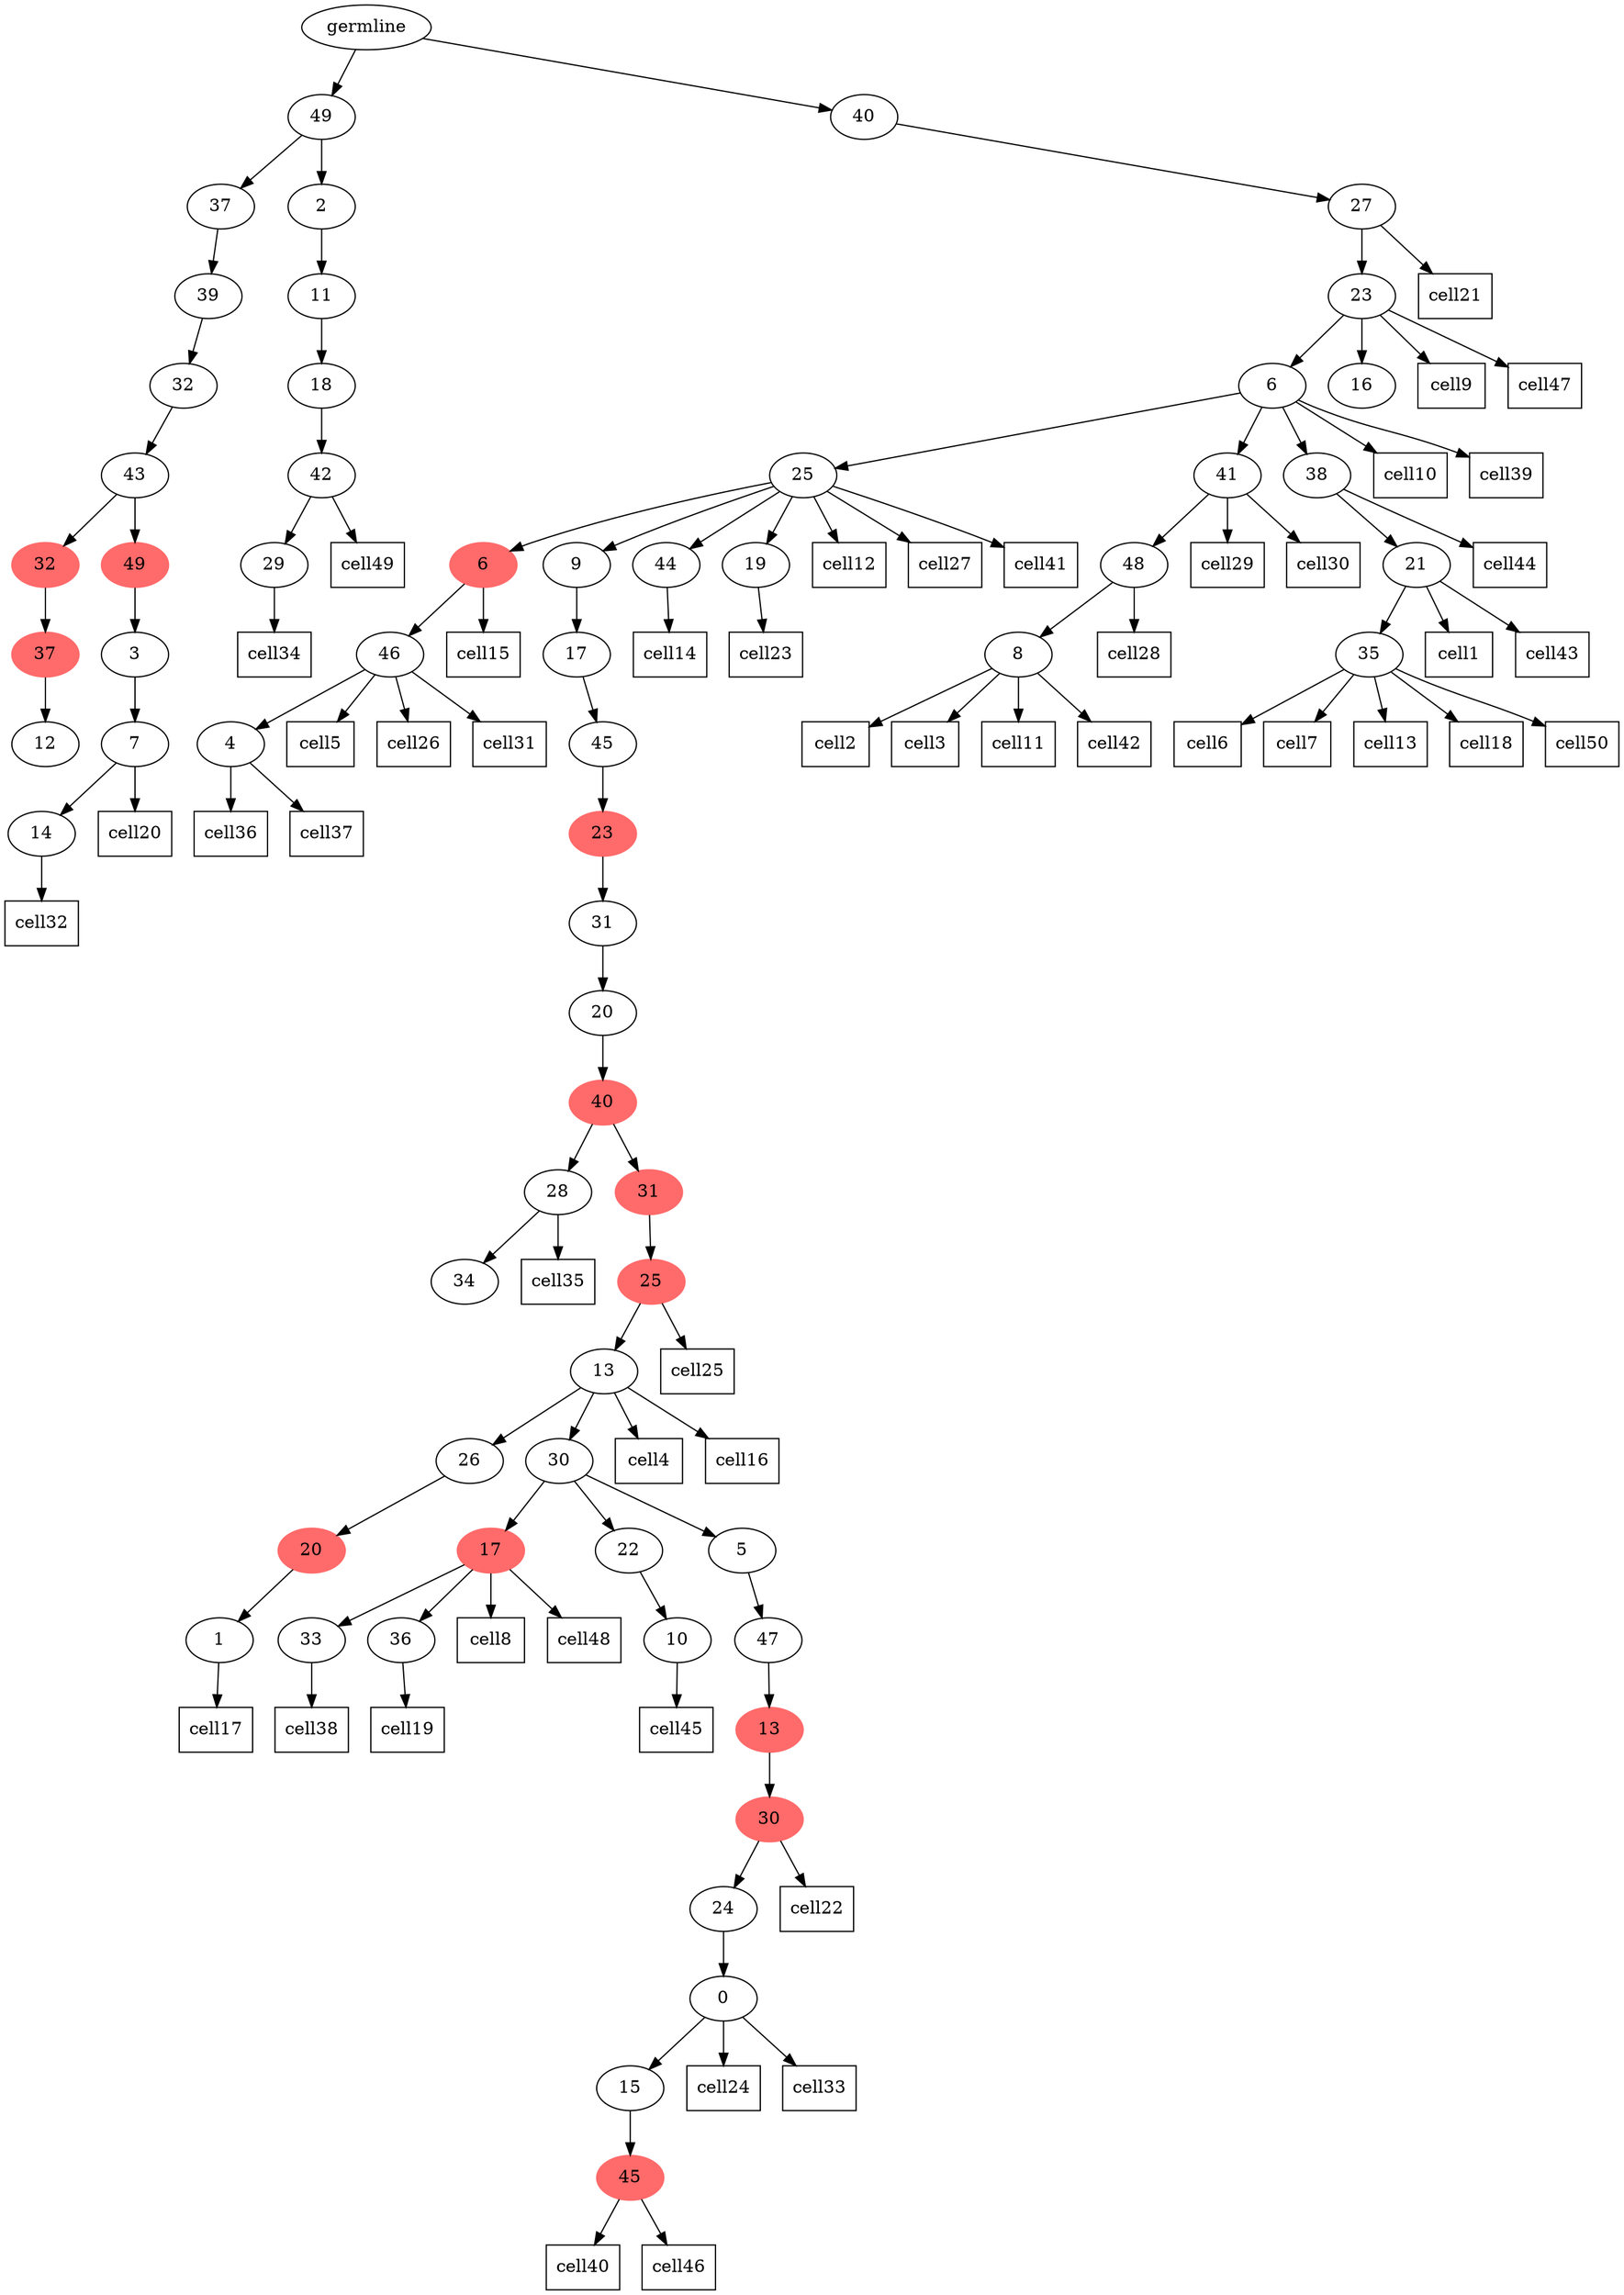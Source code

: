 digraph g {
	"62" -> "63";
	"63" [label="12"];
	"61" -> "62";
	"62" [color=indianred1, style=filled, label="37"];
	"59" -> "60";
	"60" [label="14"];
	"58" -> "59";
	"59" [label="7"];
	"57" -> "58";
	"58" [label="3"];
	"56" -> "57";
	"57" [color=indianred1, style=filled, label="49"];
	"56" -> "61";
	"61" [color=indianred1, style=filled, label="32"];
	"55" -> "56";
	"56" [label="43"];
	"54" -> "55";
	"55" [label="32"];
	"53" -> "54";
	"54" [label="39"];
	"51" -> "52";
	"52" [label="29"];
	"50" -> "51";
	"51" [label="42"];
	"49" -> "50";
	"50" [label="18"];
	"48" -> "49";
	"49" [label="11"];
	"47" -> "48";
	"48" [label="2"];
	"47" -> "53";
	"53" [label="37"];
	"43" -> "44";
	"44" [label="4"];
	"42" -> "43";
	"43" [label="46"];
	"39" -> "40";
	"40" [label="34"];
	"37" -> "38";
	"38" [label="1"];
	"36" -> "37";
	"37" [color=indianred1, style=filled, label="20"];
	"33" -> "34";
	"34" [label="33"];
	"33" -> "35";
	"35" [label="36"];
	"31" -> "32";
	"32" [label="10"];
	"29" -> "30";
	"30" [color=indianred1, style=filled, label="45"];
	"28" -> "29";
	"29" [label="15"];
	"27" -> "28";
	"28" [label="0"];
	"26" -> "27";
	"27" [label="24"];
	"25" -> "26";
	"26" [color=indianred1, style=filled, label="30"];
	"24" -> "25";
	"25" [color=indianred1, style=filled, label="13"];
	"23" -> "24";
	"24" [label="47"];
	"22" -> "23";
	"23" [label="5"];
	"22" -> "31";
	"31" [label="22"];
	"22" -> "33";
	"33" [color=indianred1, style=filled, label="17"];
	"21" -> "22";
	"22" [label="30"];
	"21" -> "36";
	"36" [label="26"];
	"20" -> "21";
	"21" [label="13"];
	"19" -> "20";
	"20" [color=indianred1, style=filled, label="25"];
	"18" -> "19";
	"19" [color=indianred1, style=filled, label="31"];
	"18" -> "39";
	"39" [label="28"];
	"17" -> "18";
	"18" [color=indianred1, style=filled, label="40"];
	"16" -> "17";
	"17" [label="20"];
	"15" -> "16";
	"16" [label="31"];
	"14" -> "15";
	"15" [color=indianred1, style=filled, label="23"];
	"13" -> "14";
	"14" [label="45"];
	"12" -> "13";
	"13" [label="17"];
	"11" -> "12";
	"12" [label="9"];
	"11" -> "41";
	"41" [label="44"];
	"11" -> "42";
	"42" [color=indianred1, style=filled, label="6"];
	"11" -> "45";
	"45" [label="19"];
	"9" -> "10";
	"10" [label="8"];
	"8" -> "9";
	"9" [label="48"];
	"6" -> "7";
	"7" [label="35"];
	"5" -> "6";
	"6" [label="21"];
	"4" -> "5";
	"5" [label="38"];
	"4" -> "8";
	"8" [label="41"];
	"4" -> "11";
	"11" [label="25"];
	"3" -> "4";
	"4" [label="6"];
	"3" -> "46";
	"46" [label="16"];
	"2" -> "3";
	"3" [label="23"];
	"1" -> "2";
	"2" [label="27"];
	"0" -> "1";
	"1" [label="40"];
	"0" -> "47";
	"47" [label="49"];
	"0" [label="germline"];
	"6" -> cell1;
	cell1 [shape=box]
	"10" -> cell2;
	cell2 [shape=box]
	"10" -> cell3;
	cell3 [shape=box]
	"21" -> cell4;
	cell4 [shape=box]
	"43" -> cell5;
	cell5 [shape=box]
	"7" -> cell6;
	cell6 [shape=box]
	"7" -> cell7;
	cell7 [shape=box]
	"33" -> cell8;
	cell8 [shape=box]
	"3" -> cell9;
	cell9 [shape=box]
	"4" -> cell10;
	cell10 [shape=box]
	"10" -> cell11;
	cell11 [shape=box]
	"11" -> cell12;
	cell12 [shape=box]
	"7" -> cell13;
	cell13 [shape=box]
	"41" -> cell14;
	cell14 [shape=box]
	"42" -> cell15;
	cell15 [shape=box]
	"21" -> cell16;
	cell16 [shape=box]
	"38" -> cell17;
	cell17 [shape=box]
	"7" -> cell18;
	cell18 [shape=box]
	"35" -> cell19;
	cell19 [shape=box]
	"59" -> cell20;
	cell20 [shape=box]
	"2" -> cell21;
	cell21 [shape=box]
	"26" -> cell22;
	cell22 [shape=box]
	"45" -> cell23;
	cell23 [shape=box]
	"28" -> cell24;
	cell24 [shape=box]
	"20" -> cell25;
	cell25 [shape=box]
	"43" -> cell26;
	cell26 [shape=box]
	"11" -> cell27;
	cell27 [shape=box]
	"9" -> cell28;
	cell28 [shape=box]
	"8" -> cell29;
	cell29 [shape=box]
	"8" -> cell30;
	cell30 [shape=box]
	"43" -> cell31;
	cell31 [shape=box]
	"60" -> cell32;
	cell32 [shape=box]
	"28" -> cell33;
	cell33 [shape=box]
	"52" -> cell34;
	cell34 [shape=box]
	"39" -> cell35;
	cell35 [shape=box]
	"44" -> cell36;
	cell36 [shape=box]
	"44" -> cell37;
	cell37 [shape=box]
	"34" -> cell38;
	cell38 [shape=box]
	"4" -> cell39;
	cell39 [shape=box]
	"30" -> cell40;
	cell40 [shape=box]
	"11" -> cell41;
	cell41 [shape=box]
	"10" -> cell42;
	cell42 [shape=box]
	"6" -> cell43;
	cell43 [shape=box]
	"5" -> cell44;
	cell44 [shape=box]
	"32" -> cell45;
	cell45 [shape=box]
	"30" -> cell46;
	cell46 [shape=box]
	"3" -> cell47;
	cell47 [shape=box]
	"33" -> cell48;
	cell48 [shape=box]
	"51" -> cell49;
	cell49 [shape=box]
	"7" -> cell50;
	cell50 [shape=box]
}
